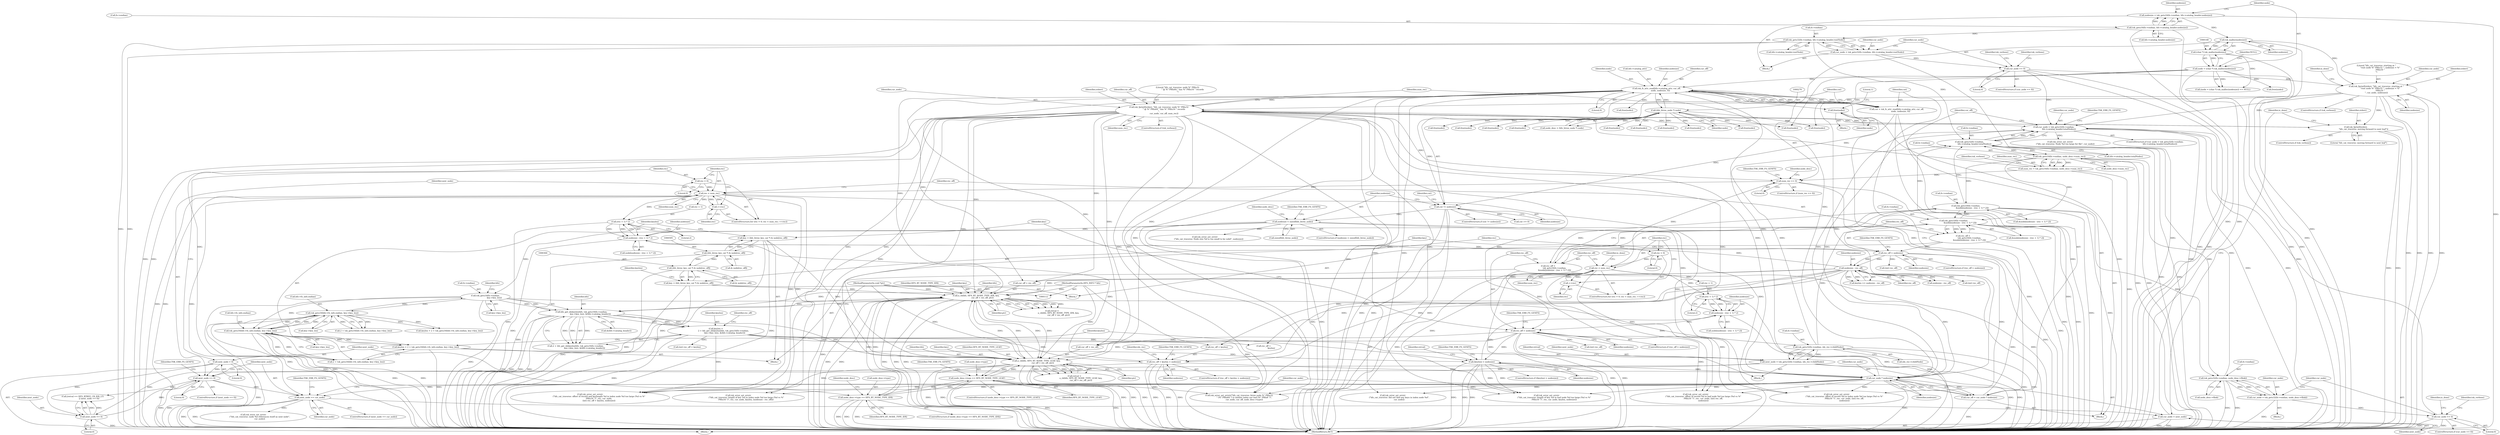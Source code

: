 digraph "0_sleuthkit_bc04aa017c0bd297de8a3b7fc40ffc6ddddbb95d@API" {
"1000248" [label="(Call,free(node))"];
"1000227" [label="(Call,tsk_fs_attr_read(hfs->catalog_attr, cur_off,\n            node, nodesize, 0))"];
"1000220" [label="(Call,cur_off = cur_node * nodesize)"];
"1000222" [label="(Call,cur_node * nodesize)"];
"1000199" [label="(Call,cur_node > tsk_getu32(fs->endian,\n                hfs->catalog_header.totalNodes))"];
"1000283" [label="(Call,tsk_fprintf(stderr, \"hfs_cat_traverse: node %\" PRIu32\n                \" @ %\" PRIu64 \" has %\" PRIu16 \" records\n\",\n                cur_node, cur_off, num_rec))"];
"1000181" [label="(Call,tsk_fprintf(stderr, \"hfs_cat_traverse: starting at \"\n            \"root node %\" PRIu32 \"; nodesize = %\"\n            PRIu16 \"\n\", cur_node, nodesize))"];
"1000166" [label="(Call,cur_node == 0)"];
"1000154" [label="(Call,cur_node = tsk_getu32(fs->endian, hfs->catalog_header.rootNode))"];
"1000156" [label="(Call,tsk_getu32(fs->endian, hfs->catalog_header.rootNode))"];
"1000134" [label="(Call,tsk_getu16(fs->endian, hfs->catalog_header.nodesize))"];
"1000149" [label="(Call,tsk_malloc(nodesize))"];
"1000132" [label="(Call,nodesize = tsk_getu16(fs->endian, hfs->catalog_header.nodesize))"];
"1000687" [label="(Call,tsk_fprintf(stderr,\n                        \"hfs_cat_traverse: moving forward to next leaf\"))"];
"1000272" [label="(Call,num_rec = tsk_getu16(fs->endian, node_desc->num_rec))"];
"1000274" [label="(Call,tsk_getu16(fs->endian, node_desc->num_rec))"];
"1000201" [label="(Call,tsk_getu32(fs->endian,\n                hfs->catalog_header.totalNodes))"];
"1000559" [label="(Call,tsk_getu16(fs->endian,\n                    &node[nodesize - (rec + 1) * 2]))"];
"1000328" [label="(Call,tsk_getu16(fs->endian,\n                    &node[nodesize - (rec + 1) * 2]))"];
"1000490" [label="(Call,tsk_getu32(fs->endian, idx_rec->childNode))"];
"1000444" [label="(Call,tsk_getu16(fs->endian,\n                            key->key_len))"];
"1000373" [label="(Call,tsk_getu16(hfs->fs_info.endian, key->key_len))"];
"1000604" [label="(Call,tsk_getu16(hfs->fs_info.endian, key->key_len))"];
"1000670" [label="(Call,tsk_getu32(fs->endian, node_desc->flink))"];
"1000678" [label="(Call,cur_node == 0)"];
"1000668" [label="(Call,cur_node = tsk_getu32(fs->endian, node_desc->flink))"];
"1000531" [label="(Call,cur_node = next_node)"];
"1000518" [label="(Call,next_node == cur_node)"];
"1000504" [label="(Call,next_node == 0)"];
"1000308" [label="(Call,next_node = 0)"];
"1000488" [label="(Call,next_node = tsk_getu32(fs->endian, idx_rec->childNode))"];
"1000432" [label="(Call,next_node == 0)"];
"1000456" [label="(Call,rec_off + keylen > nodesize)"];
"1000385" [label="(Call,nodesize - rec_off)"];
"1000343" [label="(Call,rec_off > nodesize)"];
"1000326" [label="(Call,rec_off =\n                    tsk_getu16(fs->endian,\n                    &node[nodesize - (rec + 1) * 2]))"];
"1000335" [label="(Call,nodesize - (rec + 1) * 2)"];
"1000253" [label="(Call,nodesize < sizeof(hfs_btree_node))"];
"1000236" [label="(Call,cnt != nodesize)"];
"1000225" [label="(Call,cnt = tsk_fs_attr_read(hfs->catalog_attr, cur_off,\n            node, nodesize, 0))"];
"1000337" [label="(Call,(rec + 1) * 2)"];
"1000316" [label="(Call,rec < num_rec)"];
"1000319" [label="(Call,++rec)"];
"1000313" [label="(Call,rec = 0)"];
"1000290" [label="(Call,num_rec == 0)"];
"1000438" [label="(Call,keylen =\n                        2 + hfs_get_idxkeylen(hfs, tsk_getu16(fs->endian,\n                            key->key_len), &(hfs->catalog_header)))"];
"1000442" [label="(Call,hfs_get_idxkeylen(hfs, tsk_getu16(fs->endian,\n                            key->key_len), &(hfs->catalog_header)))"];
"1000405" [label="(Call,a_cb(hfs, HFS_BT_NODE_TYPE_IDX, key,\n                    cur_off + rec_off, ptr))"];
"1000632" [label="(Call,a_cb(hfs, HFS_BT_NODE_TYPE_LEAF, key,\n                    cur_off + rec_off, ptr))"];
"1000113" [label="(MethodParameterIn,HFS_INFO * hfs)"];
"1000536" [label="(Call,node_desc->type == HFS_BT_NODE_TYPE_LEAF)"];
"1000301" [label="(Call,node_desc->type == HFS_BT_NODE_TYPE_IDX)"];
"1000592" [label="(Call,key = (hfs_btree_key_cat *) & node[rec_off])"];
"1000594" [label="(Call,(hfs_btree_key_cat *) & node[rec_off])"];
"1000363" [label="(Call,(hfs_btree_key_cat *) & node[rec_off])"];
"1000574" [label="(Call,rec_off > nodesize)"];
"1000557" [label="(Call,rec_off =\n                    tsk_getu16(fs->endian,\n                    &node[nodesize - (rec + 1) * 2]))"];
"1000566" [label="(Call,nodesize - (rec + 1) * 2)"];
"1000614" [label="(Call,(keylen) > nodesize)"];
"1000600" [label="(Call,keylen = 2 + tsk_getu16(hfs->fs_info.endian, key->key_len))"];
"1000568" [label="(Call,(rec + 1) * 2)"];
"1000547" [label="(Call,rec < num_rec)"];
"1000550" [label="(Call,++rec)"];
"1000544" [label="(Call,rec = 0)"];
"1000115" [label="(MethodParameterIn,void *ptr)"];
"1000361" [label="(Call,key = (hfs_btree_key_cat *) & node[rec_off])"];
"1000145" [label="(Call,node = (char *) tsk_malloc(nodesize))"];
"1000147" [label="(Call,(char *) tsk_malloc(nodesize))"];
"1000269" [label="(Call,(hfs_btree_node *) node)"];
"1000678" [label="(Call,cur_node == 0)"];
"1000135" [label="(Call,fs->endian)"];
"1000263" [label="(Call,free(node))"];
"1000274" [label="(Call,tsk_getu16(fs->endian, node_desc->num_rec))"];
"1000150" [label="(Identifier,nodesize)"];
"1000249" [label="(Identifier,node)"];
"1000272" [label="(Call,num_rec = tsk_getu16(fs->endian, node_desc->num_rec))"];
"1000116" [label="(Block,)"];
"1000156" [label="(Call,tsk_getu32(fs->endian, hfs->catalog_header.rootNode))"];
"1000191" [label="(Identifier,is_done)"];
"1000371" [label="(Call,2 + tsk_getu16(hfs->fs_info.endian, key->key_len))"];
"1000546" [label="(Literal,0)"];
"1000357" [label="(Call,free(node))"];
"1000604" [label="(Call,tsk_getu16(hfs->fs_info.endian, key->key_len))"];
"1000538" [label="(Identifier,node_desc)"];
"1000422" [label="(Call,free(node))"];
"1000320" [label="(Identifier,rec)"];
"1000448" [label="(Call,key->key_len)"];
"1000213" [label="(Call,tsk_error_set_errstr\n                (\"hfs_cat_traverse: Node %d too large for file\", cur_node))"];
"1000686" [label="(Identifier,tsk_verbose)"];
"1000303" [label="(Identifier,node_desc)"];
"1000199" [label="(Call,cur_node > tsk_getu32(fs->endian,\n                hfs->catalog_header.totalNodes))"];
"1000232" [label="(Identifier,node)"];
"1000406" [label="(Identifier,hfs)"];
"1000490" [label="(Call,tsk_getu32(fs->endian, idx_rec->childNode))"];
"1000179" [label="(ControlStructure,if (tsk_verbose))"];
"1000639" [label="(Identifier,ptr)"];
"1000435" [label="(Block,)"];
"1000584" [label="(Call,(int) rec_off)"];
"1000291" [label="(Identifier,num_rec)"];
"1000165" [label="(ControlStructure,if (cur_node == 0))"];
"1000292" [label="(Literal,0)"];
"1000275" [label="(Call,fs->endian)"];
"1000281" [label="(ControlStructure,if (tsk_verbose))"];
"1000605" [label="(Call,hfs->fs_info.endian)"];
"1000154" [label="(Call,cur_node = tsk_getu32(fs->endian, hfs->catalog_header.rootNode))"];
"1000254" [label="(Identifier,nodesize)"];
"1000407" [label="(Identifier,HFS_BT_NODE_TYPE_IDX)"];
"1000550" [label="(Call,++rec)"];
"1000345" [label="(Identifier,nodesize)"];
"1000134" [label="(Call,tsk_getu16(fs->endian, hfs->catalog_header.nodesize))"];
"1000391" [label="(Call,tsk_error_set_errstr\n                         (\"hfs_cat_traverse: length of key %d in index node %d too large (%d vs %\"\n                        PRIu16 \")\", rec, cur_node, keylen, (nodesize - rec_off)))"];
"1000439" [label="(Identifier,keylen)"];
"1000689" [label="(Literal,\"hfs_cat_traverse: moving forward to next leaf\")"];
"1000504" [label="(Call,next_node == 0)"];
"1000239" [label="(Block,)"];
"1000282" [label="(Identifier,tsk_verbose)"];
"1000396" [label="(Call,nodesize - rec_off)"];
"1000312" [label="(ControlStructure,for (rec = 0; rec < num_rec; ++rec))"];
"1000440" [label="(Call,2 + hfs_get_idxkeylen(hfs, tsk_getu16(fs->endian,\n                            key->key_len), &(hfs->catalog_header)))"];
"1000576" [label="(Identifier,nodesize)"];
"1000474" [label="(Call,free(node))"];
"1000614" [label="(Call,(keylen) > nodesize)"];
"1000278" [label="(Call,node_desc->num_rec)"];
"1000677" [label="(ControlStructure,if (cur_node == 0))"];
"1000222" [label="(Call,cur_node * nodesize)"];
"1000349" [label="(Call,tsk_error_set_errstr\n                        (\"hfs_cat_traverse: offset of record %d in index node %d too large (%d vs %\"\n                        PRIu16 \")\", rec, cur_node, (int) rec_off,\n                        nodesize))"];
"1000469" [label="(Call,(int) rec_off)"];
"1000369" [label="(Call,keylen = 2 + tsk_getu16(hfs->fs_info.endian, key->key_len))"];
"1000344" [label="(Identifier,rec_off)"];
"1000537" [label="(Call,node_desc->type)"];
"1000485" [label="(Call,rec_off +\n                        keylen)"];
"1000327" [label="(Identifier,rec_off)"];
"1000463" [label="(Identifier,TSK_ERR_FS_GENFS)"];
"1000147" [label="(Call,(char *) tsk_malloc(nodesize))"];
"1000183" [label="(Literal,\"hfs_cat_traverse: starting at \"\n            \"root node %\" PRIu32 \"; nodesize = %\"\n            PRIu16 \"\n\")"];
"1000438" [label="(Call,keylen =\n                        2 + hfs_get_idxkeylen(hfs, tsk_getu16(fs->endian,\n                            key->key_len), &(hfs->catalog_header)))"];
"1000212" [label="(Identifier,TSK_ERR_FS_GENFS)"];
"1000479" [label="(Identifier,idx_rec)"];
"1000540" [label="(Identifier,HFS_BT_NODE_TYPE_LEAF)"];
"1000228" [label="(Call,hfs->catalog_attr)"];
"1000434" [label="(Literal,0)"];
"1000306" [label="(Block,)"];
"1000594" [label="(Call,(hfs_btree_key_cat *) & node[rec_off])"];
"1000580" [label="(Call,tsk_error_set_errstr\n                        (\"hfs_cat_traverse: offset of record %d in leaf node %d too large (%d vs %\"\n                        PRIu16 \")\", rec, cur_node, (int) rec_off,\n                        nodesize))"];
"1000361" [label="(Call,key = (hfs_btree_key_cat *) & node[rec_off])"];
"1000549" [label="(Identifier,num_rec)"];
"1000531" [label="(Call,cur_node = next_node)"];
"1000185" [label="(Identifier,nodesize)"];
"1000166" [label="(Call,cur_node == 0)"];
"1000674" [label="(Call,node_desc->flink)"];
"1000300" [label="(ControlStructure,if (node_desc->type == HFS_BT_NODE_TYPE_IDX))"];
"1000518" [label="(Call,next_node == cur_node)"];
"1000374" [label="(Call,hfs->fs_info.endian)"];
"1000573" [label="(ControlStructure,if (rec_off > nodesize))"];
"1000613" [label="(ControlStructure,if ((keylen) > nodesize))"];
"1000559" [label="(Call,tsk_getu16(fs->endian,\n                    &node[nodesize - (rec + 1) * 2]))"];
"1000288" [label="(Identifier,num_rec)"];
"1000373" [label="(Call,tsk_getu16(hfs->fs_info.endian, key->key_len))"];
"1000693" [label="(Identifier,TSK_ERR_FS_GENFS)"];
"1000532" [label="(Identifier,cur_node)"];
"1000132" [label="(Call,nodesize = tsk_getu16(fs->endian, hfs->catalog_header.nodesize))"];
"1000679" [label="(Identifier,cur_node)"];
"1000636" [label="(Call,cur_off + rec_off)"];
"1000687" [label="(Call,tsk_fprintf(stderr,\n                        \"hfs_cat_traverse: moving forward to next leaf\"))"];
"1000328" [label="(Call,tsk_getu16(fs->endian,\n                    &node[nodesize - (rec + 1) * 2]))"];
"1000620" [label="(Call,tsk_error_set_errstr\n                        (\"hfs_cat_traverse: length of key %d in leaf node %d too large (%d vs %\"\n                        PRIu16 \")\", rec, cur_node, keylen, nodesize))"];
"1000499" [label="(Identifier,retval)"];
"1000286" [label="(Identifier,cur_node)"];
"1000635" [label="(Identifier,key)"];
"1000236" [label="(Call,cnt != nodesize)"];
"1000536" [label="(Call,node_desc->type == HFS_BT_NODE_TYPE_LEAF)"];
"1000309" [label="(Identifier,next_node)"];
"1000574" [label="(Call,rec_off > nodesize)"];
"1000283" [label="(Call,tsk_fprintf(stderr, \"hfs_cat_traverse: node %\" PRIu32\n                \" @ %\" PRIu64 \" has %\" PRIu16 \" records\n\",\n                cur_node, cur_off, num_rec))"];
"1000456" [label="(Call,rec_off + keylen > nodesize)"];
"1000535" [label="(ControlStructure,if (node_desc->type == HFS_BT_NODE_TYPE_LEAF))"];
"1000671" [label="(Call,fs->endian)"];
"1000464" [label="(Call,tsk_error_set_errstr\n                            (\"hfs_cat_traverse: offset of record and keylength %d in index node %d too large (%d vs %\"\n                            PRIu16 \")\", rec, cur_node,\n                            (int) rec_off + keylen, nodesize))"];
"1000290" [label="(Call,num_rec == 0)"];
"1000709" [label="(MethodReturn,RET)"];
"1000167" [label="(Identifier,cur_node)"];
"1000205" [label="(Call,hfs->catalog_header.totalNodes)"];
"1000329" [label="(Call,fs->endian)"];
"1000669" [label="(Identifier,cur_node)"];
"1000318" [label="(Identifier,num_rec)"];
"1000468" [label="(Call,(int) rec_off + keylen)"];
"1000149" [label="(Call,tsk_malloc(nodesize))"];
"1000412" [label="(Identifier,ptr)"];
"1000363" [label="(Call,(hfs_btree_key_cat *) & node[rec_off])"];
"1000510" [label="(Call,tsk_error_set_errstr\n                    (\"hfs_cat_traverse: did not find any keys in index node %d\",\n                    cur_node))"];
"1000523" [label="(Identifier,TSK_ERR_FS_GENFS)"];
"1000569" [label="(Call,rec + 1)"];
"1000572" [label="(Literal,2)"];
"1000503" [label="(ControlStructure,if (next_node == 0))"];
"1000432" [label="(Call,next_node == 0)"];
"1000184" [label="(Identifier,cur_node)"];
"1000385" [label="(Call,nodesize - rec_off)"];
"1000260" [label="(Call,tsk_error_set_errstr\n            (\"hfs_cat_traverse: Node size %d is too small to be valid\", nodesize))"];
"1000182" [label="(Identifier,stderr)"];
"1000588" [label="(Call,free(node))"];
"1000233" [label="(Identifier,nodesize)"];
"1000568" [label="(Call,(rec + 1) * 2)"];
"1000284" [label="(Identifier,stderr)"];
"1000399" [label="(Call,free(node))"];
"1000343" [label="(Call,rec_off > nodesize)"];
"1000575" [label="(Identifier,rec_off)"];
"1000313" [label="(Call,rec = 0)"];
"1000151" [label="(Identifier,NULL)"];
"1000287" [label="(Identifier,cur_off)"];
"1000259" [label="(Identifier,TSK_ERR_FS_GENFS)"];
"1000557" [label="(Call,rec_off =\n                    tsk_getu16(fs->endian,\n                    &node[nodesize - (rec + 1) * 2]))"];
"1000488" [label="(Call,next_node = tsk_getu32(fs->endian, idx_rec->childNode))"];
"1000551" [label="(Identifier,rec)"];
"1000566" [label="(Call,nodesize - (rec + 1) * 2)"];
"1000362" [label="(Identifier,key)"];
"1000221" [label="(Identifier,cur_off)"];
"1000596" [label="(Call,& node[rec_off])"];
"1000332" [label="(Call,&node[nodesize - (rec + 1) * 2])"];
"1000235" [label="(ControlStructure,if (cnt != nodesize))"];
"1000237" [label="(Identifier,cnt)"];
"1000267" [label="(Call,node_desc = (hfs_btree_node *) node)"];
"1000333" [label="(Call,node[nodesize - (rec + 1) * 2])"];
"1000231" [label="(Identifier,cur_off)"];
"1000342" [label="(ControlStructure,if (rec_off > nodesize))"];
"1000387" [label="(Identifier,rec_off)"];
"1000451" [label="(Call,&(hfs->catalog_header))"];
"1000634" [label="(Identifier,HFS_BT_NODE_TYPE_LEAF)"];
"1000251" [label="(Literal,1)"];
"1000160" [label="(Call,hfs->catalog_header.rootNode)"];
"1000268" [label="(Identifier,node_desc)"];
"1000630" [label="(Call,retval =\n                    a_cb(hfs, HFS_BT_NODE_TYPE_LEAF, key,\n                    cur_off + rec_off, ptr))"];
"1000579" [label="(Identifier,TSK_ERR_FS_GENFS)"];
"1000224" [label="(Identifier,nodesize)"];
"1000157" [label="(Call,fs->endian)"];
"1000563" [label="(Call,&node[nodesize - (rec + 1) * 2])"];
"1000403" [label="(Call,retval =\n                    a_cb(hfs, HFS_BT_NODE_TYPE_IDX, key,\n                    cur_off + rec_off, ptr))"];
"1000138" [label="(Call,hfs->catalog_header.nodesize)"];
"1000520" [label="(Identifier,cur_node)"];
"1000457" [label="(Call,rec_off + keylen)"];
"1000667" [label="(Block,)"];
"1000494" [label="(Call,idx_rec->childNode)"];
"1000295" [label="(Identifier,TSK_ERR_FS_GENFS)"];
"1000370" [label="(Identifier,keylen)"];
"1000302" [label="(Call,node_desc->type)"];
"1000615" [label="(Identifier,keylen)"];
"1000225" [label="(Call,cnt = tsk_fs_attr_read(hfs->catalog_attr, cur_off,\n            node, nodesize, 0))"];
"1000187" [label="(Identifier,is_done)"];
"1000255" [label="(Call,sizeof(hfs_btree_node))"];
"1000115" [label="(MethodParameterIn,void *ptr)"];
"1000201" [label="(Call,tsk_getu32(fs->endian,\n                hfs->catalog_header.totalNodes))"];
"1000688" [label="(Identifier,stderr)"];
"1000315" [label="(Literal,0)"];
"1000619" [label="(Identifier,TSK_ERR_FS_GENFS)"];
"1000317" [label="(Identifier,rec)"];
"1000558" [label="(Identifier,rec_off)"];
"1000668" [label="(Call,cur_node = tsk_getu32(fs->endian, node_desc->flink))"];
"1000296" [label="(Call,free(node))"];
"1000168" [label="(Literal,0)"];
"1000458" [label="(Identifier,rec_off)"];
"1000445" [label="(Call,fs->endian)"];
"1000181" [label="(Call,tsk_fprintf(stderr, \"hfs_cat_traverse: starting at \"\n            \"root node %\" PRIu32 \"; nodesize = %\"\n            PRIu16 \"\n\", cur_node, nodesize))"];
"1000200" [label="(Identifier,cur_node)"];
"1000314" [label="(Identifier,rec)"];
"1000545" [label="(Identifier,rec)"];
"1000338" [label="(Call,rec + 1)"];
"1000348" [label="(Identifier,TSK_ERR_FS_GENFS)"];
"1000564" [label="(Call,node[nodesize - (rec + 1) * 2])"];
"1000443" [label="(Identifier,hfs)"];
"1000547" [label="(Call,rec < num_rec)"];
"1000567" [label="(Identifier,nodesize)"];
"1000600" [label="(Call,keylen = 2 + tsk_getu16(hfs->fs_info.endian, key->key_len))"];
"1000310" [label="(Literal,0)"];
"1000519" [label="(Identifier,next_node)"];
"1000633" [label="(Identifier,hfs)"];
"1000560" [label="(Call,fs->endian)"];
"1000220" [label="(Call,cur_off = cur_node * nodesize)"];
"1000626" [label="(Call,free(node))"];
"1000180" [label="(Identifier,tsk_verbose)"];
"1000453" [label="(Identifier,hfs)"];
"1000223" [label="(Identifier,cur_node)"];
"1000409" [label="(Call,cur_off + rec_off)"];
"1000253" [label="(Call,nodesize < sizeof(hfs_btree_node))"];
"1000665" [label="(Identifier,is_done)"];
"1000509" [label="(Identifier,TSK_ERR_FS_GENFS)"];
"1000144" [label="(Call,(node = (char *) tsk_malloc(nodesize)) == NULL)"];
"1000460" [label="(Identifier,nodesize)"];
"1000234" [label="(Literal,0)"];
"1000524" [label="(Call,tsk_error_set_errstr\n                    (\"hfs_cat_traverse: node %d references itself as next node\",\n                    cur_node))"];
"1000202" [label="(Call,fs->endian)"];
"1000248" [label="(Call,free(node))"];
"1000680" [label="(Literal,0)"];
"1000592" [label="(Call,key = (hfs_btree_key_cat *) & node[rec_off])"];
"1000683" [label="(Identifier,is_done)"];
"1000543" [label="(ControlStructure,for (rec = 0; rec < num_rec; ++rec))"];
"1000198" [label="(ControlStructure,if (cur_node > tsk_getu32(fs->endian,\n                hfs->catalog_header.totalNodes)))"];
"1000705" [label="(Call,free(node))"];
"1000491" [label="(Call,fs->endian)"];
"1000601" [label="(Identifier,keylen)"];
"1000269" [label="(Call,(hfs_btree_node *) node)"];
"1000273" [label="(Identifier,num_rec)"];
"1000146" [label="(Identifier,node)"];
"1000326" [label="(Call,rec_off =\n                    tsk_getu16(fs->endian,\n                    &node[nodesize - (rec + 1) * 2]))"];
"1000386" [label="(Identifier,nodesize)"];
"1000433" [label="(Identifier,next_node)"];
"1000175" [label="(Call,free(node))"];
"1000365" [label="(Call,& node[rec_off])"];
"1000155" [label="(Identifier,cur_node)"];
"1000552" [label="(Block,)"];
"1000271" [label="(Identifier,node)"];
"1000517" [label="(ControlStructure,if (next_node == cur_node))"];
"1000506" [label="(Literal,0)"];
"1000616" [label="(Identifier,nodesize)"];
"1000216" [label="(Call,free(node))"];
"1000444" [label="(Call,tsk_getu16(fs->endian,\n                            key->key_len))"];
"1000701" [label="(Call,free(node))"];
"1000489" [label="(Identifier,next_node)"];
"1000383" [label="(Call,keylen >= nodesize - rec_off)"];
"1000242" [label="(Identifier,cnt)"];
"1000602" [label="(Call,2 + tsk_getu16(hfs->fs_info.endian, key->key_len))"];
"1000685" [label="(ControlStructure,if (tsk_verbose))"];
"1000670" [label="(Call,tsk_getu32(fs->endian, node_desc->flink))"];
"1000133" [label="(Identifier,nodesize)"];
"1000408" [label="(Identifier,key)"];
"1000593" [label="(Identifier,key)"];
"1000289" [label="(ControlStructure,if (num_rec == 0))"];
"1000305" [label="(Identifier,HFS_BT_NODE_TYPE_IDX)"];
"1000632" [label="(Call,a_cb(hfs, HFS_BT_NODE_TYPE_LEAF, key,\n                    cur_off + rec_off, ptr))"];
"1000694" [label="(Call,tsk_error_set_errstr(\"hfs_cat_traverse: btree node %\" PRIu32\n                \" (%\" PRIu64 \") is neither index nor leaf (%\" PRIu8 \")\",\n                cur_node, cur_off, node_desc->type))"];
"1000533" [label="(Identifier,next_node)"];
"1000341" [label="(Literal,2)"];
"1000113" [label="(MethodParameterIn,HFS_INFO * hfs)"];
"1000631" [label="(Identifier,retval)"];
"1000428" [label="(Call,(retval == HFS_BTREE_CB_IDX_LT)\n                    || (next_node == 0))"];
"1000241" [label="(Call,cnt >= 0)"];
"1000301" [label="(Call,node_desc->type == HFS_BT_NODE_TYPE_IDX)"];
"1000548" [label="(Identifier,rec)"];
"1000238" [label="(Identifier,nodesize)"];
"1000544" [label="(Call,rec = 0)"];
"1000227" [label="(Call,tsk_fs_attr_read(hfs->catalog_attr, cur_off,\n            node, nodesize, 0))"];
"1000308" [label="(Call,next_node = 0)"];
"1000442" [label="(Call,hfs_get_idxkeylen(hfs, tsk_getu16(fs->endian,\n                            key->key_len), &(hfs->catalog_header)))"];
"1000145" [label="(Call,node = (char *) tsk_malloc(nodesize))"];
"1000335" [label="(Call,nodesize - (rec + 1) * 2)"];
"1000379" [label="(Call,key->key_len)"];
"1000337" [label="(Call,(rec + 1) * 2)"];
"1000193" [label="(Block,)"];
"1000285" [label="(Literal,\"hfs_cat_traverse: node %\" PRIu32\n                \" @ %\" PRIu64 \" has %\" PRIu16 \" records\n\")"];
"1000321" [label="(Block,)"];
"1000316" [label="(Call,rec < num_rec)"];
"1000505" [label="(Identifier,next_node)"];
"1000252" [label="(ControlStructure,if (nodesize < sizeof(hfs_btree_node)))"];
"1000319" [label="(Call,++rec)"];
"1000353" [label="(Call,(int) rec_off)"];
"1000336" [label="(Identifier,nodesize)"];
"1000226" [label="(Identifier,cnt)"];
"1000171" [label="(Identifier,tsk_verbose)"];
"1000610" [label="(Call,key->key_len)"];
"1000659" [label="(Call,free(node))"];
"1000455" [label="(ControlStructure,if (rec_off + keylen > nodesize))"];
"1000405" [label="(Call,a_cb(hfs, HFS_BT_NODE_TYPE_IDX, key,\n                    cur_off + rec_off, ptr))"];
"1000248" -> "1000239"  [label="AST: "];
"1000248" -> "1000249"  [label="CFG: "];
"1000249" -> "1000248"  [label="AST: "];
"1000251" -> "1000248"  [label="CFG: "];
"1000248" -> "1000709"  [label="DDG: "];
"1000227" -> "1000248"  [label="DDG: "];
"1000227" -> "1000225"  [label="AST: "];
"1000227" -> "1000234"  [label="CFG: "];
"1000228" -> "1000227"  [label="AST: "];
"1000231" -> "1000227"  [label="AST: "];
"1000232" -> "1000227"  [label="AST: "];
"1000233" -> "1000227"  [label="AST: "];
"1000234" -> "1000227"  [label="AST: "];
"1000225" -> "1000227"  [label="CFG: "];
"1000227" -> "1000709"  [label="DDG: "];
"1000227" -> "1000709"  [label="DDG: "];
"1000227" -> "1000225"  [label="DDG: "];
"1000227" -> "1000225"  [label="DDG: "];
"1000227" -> "1000225"  [label="DDG: "];
"1000227" -> "1000225"  [label="DDG: "];
"1000227" -> "1000225"  [label="DDG: "];
"1000220" -> "1000227"  [label="DDG: "];
"1000145" -> "1000227"  [label="DDG: "];
"1000269" -> "1000227"  [label="DDG: "];
"1000222" -> "1000227"  [label="DDG: "];
"1000227" -> "1000236"  [label="DDG: "];
"1000227" -> "1000263"  [label="DDG: "];
"1000227" -> "1000269"  [label="DDG: "];
"1000227" -> "1000283"  [label="DDG: "];
"1000227" -> "1000405"  [label="DDG: "];
"1000227" -> "1000409"  [label="DDG: "];
"1000227" -> "1000632"  [label="DDG: "];
"1000227" -> "1000636"  [label="DDG: "];
"1000227" -> "1000694"  [label="DDG: "];
"1000220" -> "1000193"  [label="AST: "];
"1000220" -> "1000222"  [label="CFG: "];
"1000221" -> "1000220"  [label="AST: "];
"1000222" -> "1000220"  [label="AST: "];
"1000226" -> "1000220"  [label="CFG: "];
"1000220" -> "1000709"  [label="DDG: "];
"1000222" -> "1000220"  [label="DDG: "];
"1000222" -> "1000220"  [label="DDG: "];
"1000222" -> "1000224"  [label="CFG: "];
"1000223" -> "1000222"  [label="AST: "];
"1000224" -> "1000222"  [label="AST: "];
"1000222" -> "1000709"  [label="DDG: "];
"1000222" -> "1000199"  [label="DDG: "];
"1000199" -> "1000222"  [label="DDG: "];
"1000456" -> "1000222"  [label="DDG: "];
"1000181" -> "1000222"  [label="DDG: "];
"1000253" -> "1000222"  [label="DDG: "];
"1000614" -> "1000222"  [label="DDG: "];
"1000149" -> "1000222"  [label="DDG: "];
"1000385" -> "1000222"  [label="DDG: "];
"1000222" -> "1000283"  [label="DDG: "];
"1000222" -> "1000349"  [label="DDG: "];
"1000222" -> "1000391"  [label="DDG: "];
"1000222" -> "1000464"  [label="DDG: "];
"1000222" -> "1000510"  [label="DDG: "];
"1000222" -> "1000518"  [label="DDG: "];
"1000222" -> "1000580"  [label="DDG: "];
"1000222" -> "1000620"  [label="DDG: "];
"1000222" -> "1000694"  [label="DDG: "];
"1000199" -> "1000198"  [label="AST: "];
"1000199" -> "1000201"  [label="CFG: "];
"1000200" -> "1000199"  [label="AST: "];
"1000201" -> "1000199"  [label="AST: "];
"1000212" -> "1000199"  [label="CFG: "];
"1000221" -> "1000199"  [label="CFG: "];
"1000199" -> "1000709"  [label="DDG: "];
"1000199" -> "1000709"  [label="DDG: "];
"1000283" -> "1000199"  [label="DDG: "];
"1000678" -> "1000199"  [label="DDG: "];
"1000181" -> "1000199"  [label="DDG: "];
"1000166" -> "1000199"  [label="DDG: "];
"1000531" -> "1000199"  [label="DDG: "];
"1000201" -> "1000199"  [label="DDG: "];
"1000201" -> "1000199"  [label="DDG: "];
"1000199" -> "1000213"  [label="DDG: "];
"1000283" -> "1000281"  [label="AST: "];
"1000283" -> "1000288"  [label="CFG: "];
"1000284" -> "1000283"  [label="AST: "];
"1000285" -> "1000283"  [label="AST: "];
"1000286" -> "1000283"  [label="AST: "];
"1000287" -> "1000283"  [label="AST: "];
"1000288" -> "1000283"  [label="AST: "];
"1000291" -> "1000283"  [label="CFG: "];
"1000283" -> "1000709"  [label="DDG: "];
"1000283" -> "1000709"  [label="DDG: "];
"1000283" -> "1000709"  [label="DDG: "];
"1000283" -> "1000709"  [label="DDG: "];
"1000181" -> "1000283"  [label="DDG: "];
"1000687" -> "1000283"  [label="DDG: "];
"1000272" -> "1000283"  [label="DDG: "];
"1000283" -> "1000290"  [label="DDG: "];
"1000283" -> "1000349"  [label="DDG: "];
"1000283" -> "1000391"  [label="DDG: "];
"1000283" -> "1000405"  [label="DDG: "];
"1000283" -> "1000409"  [label="DDG: "];
"1000283" -> "1000464"  [label="DDG: "];
"1000283" -> "1000510"  [label="DDG: "];
"1000283" -> "1000518"  [label="DDG: "];
"1000283" -> "1000580"  [label="DDG: "];
"1000283" -> "1000620"  [label="DDG: "];
"1000283" -> "1000632"  [label="DDG: "];
"1000283" -> "1000636"  [label="DDG: "];
"1000283" -> "1000687"  [label="DDG: "];
"1000283" -> "1000694"  [label="DDG: "];
"1000283" -> "1000694"  [label="DDG: "];
"1000181" -> "1000179"  [label="AST: "];
"1000181" -> "1000185"  [label="CFG: "];
"1000182" -> "1000181"  [label="AST: "];
"1000183" -> "1000181"  [label="AST: "];
"1000184" -> "1000181"  [label="AST: "];
"1000185" -> "1000181"  [label="AST: "];
"1000187" -> "1000181"  [label="CFG: "];
"1000181" -> "1000709"  [label="DDG: "];
"1000181" -> "1000709"  [label="DDG: "];
"1000181" -> "1000709"  [label="DDG: "];
"1000181" -> "1000709"  [label="DDG: "];
"1000166" -> "1000181"  [label="DDG: "];
"1000149" -> "1000181"  [label="DDG: "];
"1000181" -> "1000687"  [label="DDG: "];
"1000166" -> "1000165"  [label="AST: "];
"1000166" -> "1000168"  [label="CFG: "];
"1000167" -> "1000166"  [label="AST: "];
"1000168" -> "1000166"  [label="AST: "];
"1000171" -> "1000166"  [label="CFG: "];
"1000180" -> "1000166"  [label="CFG: "];
"1000166" -> "1000709"  [label="DDG: "];
"1000166" -> "1000709"  [label="DDG: "];
"1000154" -> "1000166"  [label="DDG: "];
"1000154" -> "1000116"  [label="AST: "];
"1000154" -> "1000156"  [label="CFG: "];
"1000155" -> "1000154"  [label="AST: "];
"1000156" -> "1000154"  [label="AST: "];
"1000167" -> "1000154"  [label="CFG: "];
"1000154" -> "1000709"  [label="DDG: "];
"1000156" -> "1000154"  [label="DDG: "];
"1000156" -> "1000154"  [label="DDG: "];
"1000156" -> "1000160"  [label="CFG: "];
"1000157" -> "1000156"  [label="AST: "];
"1000160" -> "1000156"  [label="AST: "];
"1000156" -> "1000709"  [label="DDG: "];
"1000156" -> "1000709"  [label="DDG: "];
"1000134" -> "1000156"  [label="DDG: "];
"1000156" -> "1000201"  [label="DDG: "];
"1000134" -> "1000132"  [label="AST: "];
"1000134" -> "1000138"  [label="CFG: "];
"1000135" -> "1000134"  [label="AST: "];
"1000138" -> "1000134"  [label="AST: "];
"1000132" -> "1000134"  [label="CFG: "];
"1000134" -> "1000709"  [label="DDG: "];
"1000134" -> "1000709"  [label="DDG: "];
"1000134" -> "1000132"  [label="DDG: "];
"1000134" -> "1000132"  [label="DDG: "];
"1000149" -> "1000147"  [label="AST: "];
"1000149" -> "1000150"  [label="CFG: "];
"1000150" -> "1000149"  [label="AST: "];
"1000147" -> "1000149"  [label="CFG: "];
"1000149" -> "1000709"  [label="DDG: "];
"1000149" -> "1000147"  [label="DDG: "];
"1000132" -> "1000149"  [label="DDG: "];
"1000132" -> "1000116"  [label="AST: "];
"1000133" -> "1000132"  [label="AST: "];
"1000146" -> "1000132"  [label="CFG: "];
"1000132" -> "1000709"  [label="DDG: "];
"1000687" -> "1000685"  [label="AST: "];
"1000687" -> "1000689"  [label="CFG: "];
"1000688" -> "1000687"  [label="AST: "];
"1000689" -> "1000687"  [label="AST: "];
"1000191" -> "1000687"  [label="CFG: "];
"1000687" -> "1000709"  [label="DDG: "];
"1000687" -> "1000709"  [label="DDG: "];
"1000272" -> "1000193"  [label="AST: "];
"1000272" -> "1000274"  [label="CFG: "];
"1000273" -> "1000272"  [label="AST: "];
"1000274" -> "1000272"  [label="AST: "];
"1000282" -> "1000272"  [label="CFG: "];
"1000272" -> "1000709"  [label="DDG: "];
"1000274" -> "1000272"  [label="DDG: "];
"1000274" -> "1000272"  [label="DDG: "];
"1000272" -> "1000290"  [label="DDG: "];
"1000274" -> "1000278"  [label="CFG: "];
"1000275" -> "1000274"  [label="AST: "];
"1000278" -> "1000274"  [label="AST: "];
"1000274" -> "1000709"  [label="DDG: "];
"1000274" -> "1000709"  [label="DDG: "];
"1000274" -> "1000201"  [label="DDG: "];
"1000201" -> "1000274"  [label="DDG: "];
"1000274" -> "1000328"  [label="DDG: "];
"1000274" -> "1000559"  [label="DDG: "];
"1000274" -> "1000670"  [label="DDG: "];
"1000201" -> "1000205"  [label="CFG: "];
"1000202" -> "1000201"  [label="AST: "];
"1000205" -> "1000201"  [label="AST: "];
"1000201" -> "1000709"  [label="DDG: "];
"1000201" -> "1000709"  [label="DDG: "];
"1000559" -> "1000201"  [label="DDG: "];
"1000490" -> "1000201"  [label="DDG: "];
"1000670" -> "1000201"  [label="DDG: "];
"1000328" -> "1000201"  [label="DDG: "];
"1000559" -> "1000557"  [label="AST: "];
"1000559" -> "1000563"  [label="CFG: "];
"1000560" -> "1000559"  [label="AST: "];
"1000563" -> "1000559"  [label="AST: "];
"1000557" -> "1000559"  [label="CFG: "];
"1000559" -> "1000709"  [label="DDG: "];
"1000559" -> "1000709"  [label="DDG: "];
"1000559" -> "1000328"  [label="DDG: "];
"1000559" -> "1000557"  [label="DDG: "];
"1000559" -> "1000557"  [label="DDG: "];
"1000328" -> "1000559"  [label="DDG: "];
"1000559" -> "1000670"  [label="DDG: "];
"1000328" -> "1000326"  [label="AST: "];
"1000328" -> "1000332"  [label="CFG: "];
"1000329" -> "1000328"  [label="AST: "];
"1000332" -> "1000328"  [label="AST: "];
"1000326" -> "1000328"  [label="CFG: "];
"1000328" -> "1000709"  [label="DDG: "];
"1000328" -> "1000709"  [label="DDG: "];
"1000328" -> "1000326"  [label="DDG: "];
"1000328" -> "1000326"  [label="DDG: "];
"1000490" -> "1000328"  [label="DDG: "];
"1000328" -> "1000444"  [label="DDG: "];
"1000490" -> "1000488"  [label="AST: "];
"1000490" -> "1000494"  [label="CFG: "];
"1000491" -> "1000490"  [label="AST: "];
"1000494" -> "1000490"  [label="AST: "];
"1000488" -> "1000490"  [label="CFG: "];
"1000490" -> "1000709"  [label="DDG: "];
"1000490" -> "1000709"  [label="DDG: "];
"1000490" -> "1000488"  [label="DDG: "];
"1000490" -> "1000488"  [label="DDG: "];
"1000444" -> "1000490"  [label="DDG: "];
"1000444" -> "1000442"  [label="AST: "];
"1000444" -> "1000448"  [label="CFG: "];
"1000445" -> "1000444"  [label="AST: "];
"1000448" -> "1000444"  [label="AST: "];
"1000453" -> "1000444"  [label="CFG: "];
"1000444" -> "1000709"  [label="DDG: "];
"1000444" -> "1000709"  [label="DDG: "];
"1000444" -> "1000373"  [label="DDG: "];
"1000444" -> "1000442"  [label="DDG: "];
"1000444" -> "1000442"  [label="DDG: "];
"1000373" -> "1000444"  [label="DDG: "];
"1000444" -> "1000604"  [label="DDG: "];
"1000373" -> "1000371"  [label="AST: "];
"1000373" -> "1000379"  [label="CFG: "];
"1000374" -> "1000373"  [label="AST: "];
"1000379" -> "1000373"  [label="AST: "];
"1000371" -> "1000373"  [label="CFG: "];
"1000373" -> "1000709"  [label="DDG: "];
"1000373" -> "1000709"  [label="DDG: "];
"1000373" -> "1000369"  [label="DDG: "];
"1000373" -> "1000369"  [label="DDG: "];
"1000373" -> "1000371"  [label="DDG: "];
"1000373" -> "1000371"  [label="DDG: "];
"1000604" -> "1000373"  [label="DDG: "];
"1000604" -> "1000373"  [label="DDG: "];
"1000373" -> "1000604"  [label="DDG: "];
"1000373" -> "1000604"  [label="DDG: "];
"1000604" -> "1000602"  [label="AST: "];
"1000604" -> "1000610"  [label="CFG: "];
"1000605" -> "1000604"  [label="AST: "];
"1000610" -> "1000604"  [label="AST: "];
"1000602" -> "1000604"  [label="CFG: "];
"1000604" -> "1000709"  [label="DDG: "];
"1000604" -> "1000709"  [label="DDG: "];
"1000604" -> "1000600"  [label="DDG: "];
"1000604" -> "1000600"  [label="DDG: "];
"1000604" -> "1000602"  [label="DDG: "];
"1000604" -> "1000602"  [label="DDG: "];
"1000670" -> "1000668"  [label="AST: "];
"1000670" -> "1000674"  [label="CFG: "];
"1000671" -> "1000670"  [label="AST: "];
"1000674" -> "1000670"  [label="AST: "];
"1000668" -> "1000670"  [label="CFG: "];
"1000670" -> "1000709"  [label="DDG: "];
"1000670" -> "1000709"  [label="DDG: "];
"1000670" -> "1000668"  [label="DDG: "];
"1000670" -> "1000668"  [label="DDG: "];
"1000678" -> "1000677"  [label="AST: "];
"1000678" -> "1000680"  [label="CFG: "];
"1000679" -> "1000678"  [label="AST: "];
"1000680" -> "1000678"  [label="AST: "];
"1000683" -> "1000678"  [label="CFG: "];
"1000686" -> "1000678"  [label="CFG: "];
"1000678" -> "1000709"  [label="DDG: "];
"1000678" -> "1000709"  [label="DDG: "];
"1000668" -> "1000678"  [label="DDG: "];
"1000668" -> "1000667"  [label="AST: "];
"1000669" -> "1000668"  [label="AST: "];
"1000679" -> "1000668"  [label="CFG: "];
"1000668" -> "1000709"  [label="DDG: "];
"1000531" -> "1000306"  [label="AST: "];
"1000531" -> "1000533"  [label="CFG: "];
"1000532" -> "1000531"  [label="AST: "];
"1000533" -> "1000531"  [label="AST: "];
"1000191" -> "1000531"  [label="CFG: "];
"1000531" -> "1000709"  [label="DDG: "];
"1000531" -> "1000709"  [label="DDG: "];
"1000518" -> "1000531"  [label="DDG: "];
"1000518" -> "1000517"  [label="AST: "];
"1000518" -> "1000520"  [label="CFG: "];
"1000519" -> "1000518"  [label="AST: "];
"1000520" -> "1000518"  [label="AST: "];
"1000523" -> "1000518"  [label="CFG: "];
"1000532" -> "1000518"  [label="CFG: "];
"1000518" -> "1000709"  [label="DDG: "];
"1000518" -> "1000709"  [label="DDG: "];
"1000504" -> "1000518"  [label="DDG: "];
"1000518" -> "1000524"  [label="DDG: "];
"1000504" -> "1000503"  [label="AST: "];
"1000504" -> "1000506"  [label="CFG: "];
"1000505" -> "1000504"  [label="AST: "];
"1000506" -> "1000504"  [label="AST: "];
"1000509" -> "1000504"  [label="CFG: "];
"1000519" -> "1000504"  [label="CFG: "];
"1000504" -> "1000709"  [label="DDG: "];
"1000504" -> "1000709"  [label="DDG: "];
"1000504" -> "1000428"  [label="DDG: "];
"1000308" -> "1000504"  [label="DDG: "];
"1000488" -> "1000504"  [label="DDG: "];
"1000432" -> "1000504"  [label="DDG: "];
"1000308" -> "1000306"  [label="AST: "];
"1000308" -> "1000310"  [label="CFG: "];
"1000309" -> "1000308"  [label="AST: "];
"1000310" -> "1000308"  [label="AST: "];
"1000314" -> "1000308"  [label="CFG: "];
"1000308" -> "1000709"  [label="DDG: "];
"1000308" -> "1000432"  [label="DDG: "];
"1000488" -> "1000435"  [label="AST: "];
"1000489" -> "1000488"  [label="AST: "];
"1000499" -> "1000488"  [label="CFG: "];
"1000488" -> "1000709"  [label="DDG: "];
"1000488" -> "1000709"  [label="DDG: "];
"1000488" -> "1000432"  [label="DDG: "];
"1000432" -> "1000428"  [label="AST: "];
"1000432" -> "1000434"  [label="CFG: "];
"1000433" -> "1000432"  [label="AST: "];
"1000434" -> "1000432"  [label="AST: "];
"1000428" -> "1000432"  [label="CFG: "];
"1000432" -> "1000709"  [label="DDG: "];
"1000432" -> "1000428"  [label="DDG: "];
"1000432" -> "1000428"  [label="DDG: "];
"1000456" -> "1000455"  [label="AST: "];
"1000456" -> "1000460"  [label="CFG: "];
"1000457" -> "1000456"  [label="AST: "];
"1000460" -> "1000456"  [label="AST: "];
"1000463" -> "1000456"  [label="CFG: "];
"1000479" -> "1000456"  [label="CFG: "];
"1000456" -> "1000709"  [label="DDG: "];
"1000456" -> "1000709"  [label="DDG: "];
"1000456" -> "1000709"  [label="DDG: "];
"1000456" -> "1000335"  [label="DDG: "];
"1000385" -> "1000456"  [label="DDG: "];
"1000385" -> "1000456"  [label="DDG: "];
"1000438" -> "1000456"  [label="DDG: "];
"1000456" -> "1000464"  [label="DDG: "];
"1000385" -> "1000383"  [label="AST: "];
"1000385" -> "1000387"  [label="CFG: "];
"1000386" -> "1000385"  [label="AST: "];
"1000387" -> "1000385"  [label="AST: "];
"1000383" -> "1000385"  [label="CFG: "];
"1000385" -> "1000709"  [label="DDG: "];
"1000385" -> "1000335"  [label="DDG: "];
"1000385" -> "1000383"  [label="DDG: "];
"1000385" -> "1000383"  [label="DDG: "];
"1000343" -> "1000385"  [label="DDG: "];
"1000343" -> "1000385"  [label="DDG: "];
"1000385" -> "1000396"  [label="DDG: "];
"1000385" -> "1000396"  [label="DDG: "];
"1000385" -> "1000405"  [label="DDG: "];
"1000385" -> "1000409"  [label="DDG: "];
"1000385" -> "1000457"  [label="DDG: "];
"1000385" -> "1000469"  [label="DDG: "];
"1000385" -> "1000485"  [label="DDG: "];
"1000343" -> "1000342"  [label="AST: "];
"1000343" -> "1000345"  [label="CFG: "];
"1000344" -> "1000343"  [label="AST: "];
"1000345" -> "1000343"  [label="AST: "];
"1000348" -> "1000343"  [label="CFG: "];
"1000362" -> "1000343"  [label="CFG: "];
"1000343" -> "1000709"  [label="DDG: "];
"1000326" -> "1000343"  [label="DDG: "];
"1000335" -> "1000343"  [label="DDG: "];
"1000343" -> "1000353"  [label="DDG: "];
"1000343" -> "1000349"  [label="DDG: "];
"1000326" -> "1000321"  [label="AST: "];
"1000327" -> "1000326"  [label="AST: "];
"1000344" -> "1000326"  [label="CFG: "];
"1000326" -> "1000709"  [label="DDG: "];
"1000335" -> "1000333"  [label="AST: "];
"1000335" -> "1000337"  [label="CFG: "];
"1000336" -> "1000335"  [label="AST: "];
"1000337" -> "1000335"  [label="AST: "];
"1000333" -> "1000335"  [label="CFG: "];
"1000335" -> "1000709"  [label="DDG: "];
"1000253" -> "1000335"  [label="DDG: "];
"1000337" -> "1000335"  [label="DDG: "];
"1000337" -> "1000335"  [label="DDG: "];
"1000253" -> "1000252"  [label="AST: "];
"1000253" -> "1000255"  [label="CFG: "];
"1000254" -> "1000253"  [label="AST: "];
"1000255" -> "1000253"  [label="AST: "];
"1000259" -> "1000253"  [label="CFG: "];
"1000268" -> "1000253"  [label="CFG: "];
"1000253" -> "1000709"  [label="DDG: "];
"1000253" -> "1000709"  [label="DDG: "];
"1000236" -> "1000253"  [label="DDG: "];
"1000253" -> "1000260"  [label="DDG: "];
"1000253" -> "1000566"  [label="DDG: "];
"1000236" -> "1000235"  [label="AST: "];
"1000236" -> "1000238"  [label="CFG: "];
"1000237" -> "1000236"  [label="AST: "];
"1000238" -> "1000236"  [label="AST: "];
"1000242" -> "1000236"  [label="CFG: "];
"1000254" -> "1000236"  [label="CFG: "];
"1000236" -> "1000709"  [label="DDG: "];
"1000236" -> "1000709"  [label="DDG: "];
"1000236" -> "1000709"  [label="DDG: "];
"1000225" -> "1000236"  [label="DDG: "];
"1000236" -> "1000241"  [label="DDG: "];
"1000225" -> "1000193"  [label="AST: "];
"1000226" -> "1000225"  [label="AST: "];
"1000237" -> "1000225"  [label="CFG: "];
"1000225" -> "1000709"  [label="DDG: "];
"1000337" -> "1000341"  [label="CFG: "];
"1000338" -> "1000337"  [label="AST: "];
"1000341" -> "1000337"  [label="AST: "];
"1000337" -> "1000709"  [label="DDG: "];
"1000316" -> "1000337"  [label="DDG: "];
"1000316" -> "1000312"  [label="AST: "];
"1000316" -> "1000318"  [label="CFG: "];
"1000317" -> "1000316"  [label="AST: "];
"1000318" -> "1000316"  [label="AST: "];
"1000327" -> "1000316"  [label="CFG: "];
"1000505" -> "1000316"  [label="CFG: "];
"1000316" -> "1000709"  [label="DDG: "];
"1000316" -> "1000709"  [label="DDG: "];
"1000316" -> "1000709"  [label="DDG: "];
"1000319" -> "1000316"  [label="DDG: "];
"1000313" -> "1000316"  [label="DDG: "];
"1000290" -> "1000316"  [label="DDG: "];
"1000316" -> "1000319"  [label="DDG: "];
"1000316" -> "1000338"  [label="DDG: "];
"1000316" -> "1000349"  [label="DDG: "];
"1000316" -> "1000391"  [label="DDG: "];
"1000316" -> "1000464"  [label="DDG: "];
"1000319" -> "1000312"  [label="AST: "];
"1000319" -> "1000320"  [label="CFG: "];
"1000320" -> "1000319"  [label="AST: "];
"1000317" -> "1000319"  [label="CFG: "];
"1000313" -> "1000312"  [label="AST: "];
"1000313" -> "1000315"  [label="CFG: "];
"1000314" -> "1000313"  [label="AST: "];
"1000315" -> "1000313"  [label="AST: "];
"1000317" -> "1000313"  [label="CFG: "];
"1000290" -> "1000289"  [label="AST: "];
"1000290" -> "1000292"  [label="CFG: "];
"1000291" -> "1000290"  [label="AST: "];
"1000292" -> "1000290"  [label="AST: "];
"1000295" -> "1000290"  [label="CFG: "];
"1000303" -> "1000290"  [label="CFG: "];
"1000290" -> "1000709"  [label="DDG: "];
"1000290" -> "1000709"  [label="DDG: "];
"1000290" -> "1000547"  [label="DDG: "];
"1000438" -> "1000435"  [label="AST: "];
"1000438" -> "1000440"  [label="CFG: "];
"1000439" -> "1000438"  [label="AST: "];
"1000440" -> "1000438"  [label="AST: "];
"1000458" -> "1000438"  [label="CFG: "];
"1000438" -> "1000709"  [label="DDG: "];
"1000442" -> "1000438"  [label="DDG: "];
"1000442" -> "1000438"  [label="DDG: "];
"1000442" -> "1000438"  [label="DDG: "];
"1000438" -> "1000457"  [label="DDG: "];
"1000438" -> "1000464"  [label="DDG: "];
"1000438" -> "1000468"  [label="DDG: "];
"1000438" -> "1000485"  [label="DDG: "];
"1000442" -> "1000440"  [label="AST: "];
"1000442" -> "1000451"  [label="CFG: "];
"1000443" -> "1000442"  [label="AST: "];
"1000451" -> "1000442"  [label="AST: "];
"1000440" -> "1000442"  [label="CFG: "];
"1000442" -> "1000709"  [label="DDG: "];
"1000442" -> "1000709"  [label="DDG: "];
"1000442" -> "1000709"  [label="DDG: "];
"1000442" -> "1000405"  [label="DDG: "];
"1000442" -> "1000440"  [label="DDG: "];
"1000442" -> "1000440"  [label="DDG: "];
"1000442" -> "1000440"  [label="DDG: "];
"1000405" -> "1000442"  [label="DDG: "];
"1000113" -> "1000442"  [label="DDG: "];
"1000442" -> "1000632"  [label="DDG: "];
"1000405" -> "1000403"  [label="AST: "];
"1000405" -> "1000412"  [label="CFG: "];
"1000406" -> "1000405"  [label="AST: "];
"1000407" -> "1000405"  [label="AST: "];
"1000408" -> "1000405"  [label="AST: "];
"1000409" -> "1000405"  [label="AST: "];
"1000412" -> "1000405"  [label="AST: "];
"1000403" -> "1000405"  [label="CFG: "];
"1000405" -> "1000709"  [label="DDG: "];
"1000405" -> "1000709"  [label="DDG: "];
"1000405" -> "1000709"  [label="DDG: "];
"1000405" -> "1000709"  [label="DDG: "];
"1000405" -> "1000709"  [label="DDG: "];
"1000405" -> "1000301"  [label="DDG: "];
"1000405" -> "1000403"  [label="DDG: "];
"1000405" -> "1000403"  [label="DDG: "];
"1000405" -> "1000403"  [label="DDG: "];
"1000405" -> "1000403"  [label="DDG: "];
"1000405" -> "1000403"  [label="DDG: "];
"1000632" -> "1000405"  [label="DDG: "];
"1000632" -> "1000405"  [label="DDG: "];
"1000113" -> "1000405"  [label="DDG: "];
"1000301" -> "1000405"  [label="DDG: "];
"1000361" -> "1000405"  [label="DDG: "];
"1000115" -> "1000405"  [label="DDG: "];
"1000405" -> "1000632"  [label="DDG: "];
"1000405" -> "1000632"  [label="DDG: "];
"1000632" -> "1000630"  [label="AST: "];
"1000632" -> "1000639"  [label="CFG: "];
"1000633" -> "1000632"  [label="AST: "];
"1000634" -> "1000632"  [label="AST: "];
"1000635" -> "1000632"  [label="AST: "];
"1000636" -> "1000632"  [label="AST: "];
"1000639" -> "1000632"  [label="AST: "];
"1000630" -> "1000632"  [label="CFG: "];
"1000632" -> "1000709"  [label="DDG: "];
"1000632" -> "1000709"  [label="DDG: "];
"1000632" -> "1000709"  [label="DDG: "];
"1000632" -> "1000709"  [label="DDG: "];
"1000632" -> "1000709"  [label="DDG: "];
"1000632" -> "1000536"  [label="DDG: "];
"1000632" -> "1000630"  [label="DDG: "];
"1000632" -> "1000630"  [label="DDG: "];
"1000632" -> "1000630"  [label="DDG: "];
"1000632" -> "1000630"  [label="DDG: "];
"1000632" -> "1000630"  [label="DDG: "];
"1000113" -> "1000632"  [label="DDG: "];
"1000536" -> "1000632"  [label="DDG: "];
"1000592" -> "1000632"  [label="DDG: "];
"1000574" -> "1000632"  [label="DDG: "];
"1000115" -> "1000632"  [label="DDG: "];
"1000113" -> "1000112"  [label="AST: "];
"1000113" -> "1000709"  [label="DDG: "];
"1000536" -> "1000535"  [label="AST: "];
"1000536" -> "1000540"  [label="CFG: "];
"1000537" -> "1000536"  [label="AST: "];
"1000540" -> "1000536"  [label="AST: "];
"1000545" -> "1000536"  [label="CFG: "];
"1000693" -> "1000536"  [label="CFG: "];
"1000536" -> "1000709"  [label="DDG: "];
"1000536" -> "1000709"  [label="DDG: "];
"1000536" -> "1000709"  [label="DDG: "];
"1000536" -> "1000301"  [label="DDG: "];
"1000301" -> "1000536"  [label="DDG: "];
"1000536" -> "1000694"  [label="DDG: "];
"1000301" -> "1000300"  [label="AST: "];
"1000301" -> "1000305"  [label="CFG: "];
"1000302" -> "1000301"  [label="AST: "];
"1000305" -> "1000301"  [label="AST: "];
"1000309" -> "1000301"  [label="CFG: "];
"1000538" -> "1000301"  [label="CFG: "];
"1000301" -> "1000709"  [label="DDG: "];
"1000301" -> "1000709"  [label="DDG: "];
"1000301" -> "1000709"  [label="DDG: "];
"1000592" -> "1000552"  [label="AST: "];
"1000592" -> "1000594"  [label="CFG: "];
"1000593" -> "1000592"  [label="AST: "];
"1000594" -> "1000592"  [label="AST: "];
"1000601" -> "1000592"  [label="CFG: "];
"1000592" -> "1000709"  [label="DDG: "];
"1000592" -> "1000709"  [label="DDG: "];
"1000594" -> "1000592"  [label="DDG: "];
"1000594" -> "1000596"  [label="CFG: "];
"1000595" -> "1000594"  [label="AST: "];
"1000596" -> "1000594"  [label="AST: "];
"1000594" -> "1000709"  [label="DDG: "];
"1000594" -> "1000363"  [label="DDG: "];
"1000363" -> "1000594"  [label="DDG: "];
"1000363" -> "1000361"  [label="AST: "];
"1000363" -> "1000365"  [label="CFG: "];
"1000364" -> "1000363"  [label="AST: "];
"1000365" -> "1000363"  [label="AST: "];
"1000361" -> "1000363"  [label="CFG: "];
"1000363" -> "1000709"  [label="DDG: "];
"1000363" -> "1000361"  [label="DDG: "];
"1000574" -> "1000573"  [label="AST: "];
"1000574" -> "1000576"  [label="CFG: "];
"1000575" -> "1000574"  [label="AST: "];
"1000576" -> "1000574"  [label="AST: "];
"1000579" -> "1000574"  [label="CFG: "];
"1000593" -> "1000574"  [label="CFG: "];
"1000574" -> "1000709"  [label="DDG: "];
"1000574" -> "1000709"  [label="DDG: "];
"1000557" -> "1000574"  [label="DDG: "];
"1000566" -> "1000574"  [label="DDG: "];
"1000574" -> "1000584"  [label="DDG: "];
"1000574" -> "1000580"  [label="DDG: "];
"1000574" -> "1000614"  [label="DDG: "];
"1000574" -> "1000636"  [label="DDG: "];
"1000557" -> "1000552"  [label="AST: "];
"1000558" -> "1000557"  [label="AST: "];
"1000575" -> "1000557"  [label="CFG: "];
"1000557" -> "1000709"  [label="DDG: "];
"1000566" -> "1000564"  [label="AST: "];
"1000566" -> "1000568"  [label="CFG: "];
"1000567" -> "1000566"  [label="AST: "];
"1000568" -> "1000566"  [label="AST: "];
"1000564" -> "1000566"  [label="CFG: "];
"1000566" -> "1000709"  [label="DDG: "];
"1000614" -> "1000566"  [label="DDG: "];
"1000568" -> "1000566"  [label="DDG: "];
"1000568" -> "1000566"  [label="DDG: "];
"1000614" -> "1000613"  [label="AST: "];
"1000614" -> "1000616"  [label="CFG: "];
"1000615" -> "1000614"  [label="AST: "];
"1000616" -> "1000614"  [label="AST: "];
"1000619" -> "1000614"  [label="CFG: "];
"1000631" -> "1000614"  [label="CFG: "];
"1000614" -> "1000709"  [label="DDG: "];
"1000614" -> "1000709"  [label="DDG: "];
"1000614" -> "1000709"  [label="DDG: "];
"1000600" -> "1000614"  [label="DDG: "];
"1000614" -> "1000620"  [label="DDG: "];
"1000614" -> "1000620"  [label="DDG: "];
"1000600" -> "1000552"  [label="AST: "];
"1000600" -> "1000602"  [label="CFG: "];
"1000601" -> "1000600"  [label="AST: "];
"1000602" -> "1000600"  [label="AST: "];
"1000615" -> "1000600"  [label="CFG: "];
"1000600" -> "1000709"  [label="DDG: "];
"1000568" -> "1000572"  [label="CFG: "];
"1000569" -> "1000568"  [label="AST: "];
"1000572" -> "1000568"  [label="AST: "];
"1000568" -> "1000709"  [label="DDG: "];
"1000547" -> "1000568"  [label="DDG: "];
"1000547" -> "1000543"  [label="AST: "];
"1000547" -> "1000549"  [label="CFG: "];
"1000548" -> "1000547"  [label="AST: "];
"1000549" -> "1000547"  [label="AST: "];
"1000558" -> "1000547"  [label="CFG: "];
"1000665" -> "1000547"  [label="CFG: "];
"1000547" -> "1000709"  [label="DDG: "];
"1000547" -> "1000709"  [label="DDG: "];
"1000547" -> "1000709"  [label="DDG: "];
"1000550" -> "1000547"  [label="DDG: "];
"1000544" -> "1000547"  [label="DDG: "];
"1000547" -> "1000550"  [label="DDG: "];
"1000547" -> "1000569"  [label="DDG: "];
"1000547" -> "1000580"  [label="DDG: "];
"1000547" -> "1000620"  [label="DDG: "];
"1000550" -> "1000543"  [label="AST: "];
"1000550" -> "1000551"  [label="CFG: "];
"1000551" -> "1000550"  [label="AST: "];
"1000548" -> "1000550"  [label="CFG: "];
"1000544" -> "1000543"  [label="AST: "];
"1000544" -> "1000546"  [label="CFG: "];
"1000545" -> "1000544"  [label="AST: "];
"1000546" -> "1000544"  [label="AST: "];
"1000548" -> "1000544"  [label="CFG: "];
"1000115" -> "1000112"  [label="AST: "];
"1000115" -> "1000709"  [label="DDG: "];
"1000361" -> "1000321"  [label="AST: "];
"1000362" -> "1000361"  [label="AST: "];
"1000370" -> "1000361"  [label="CFG: "];
"1000361" -> "1000709"  [label="DDG: "];
"1000361" -> "1000709"  [label="DDG: "];
"1000145" -> "1000144"  [label="AST: "];
"1000145" -> "1000147"  [label="CFG: "];
"1000146" -> "1000145"  [label="AST: "];
"1000147" -> "1000145"  [label="AST: "];
"1000151" -> "1000145"  [label="CFG: "];
"1000145" -> "1000709"  [label="DDG: "];
"1000145" -> "1000709"  [label="DDG: "];
"1000145" -> "1000144"  [label="DDG: "];
"1000147" -> "1000145"  [label="DDG: "];
"1000145" -> "1000175"  [label="DDG: "];
"1000145" -> "1000216"  [label="DDG: "];
"1000145" -> "1000705"  [label="DDG: "];
"1000148" -> "1000147"  [label="AST: "];
"1000147" -> "1000709"  [label="DDG: "];
"1000147" -> "1000144"  [label="DDG: "];
"1000269" -> "1000267"  [label="AST: "];
"1000269" -> "1000271"  [label="CFG: "];
"1000270" -> "1000269"  [label="AST: "];
"1000271" -> "1000269"  [label="AST: "];
"1000267" -> "1000269"  [label="CFG: "];
"1000269" -> "1000216"  [label="DDG: "];
"1000269" -> "1000267"  [label="DDG: "];
"1000269" -> "1000296"  [label="DDG: "];
"1000269" -> "1000357"  [label="DDG: "];
"1000269" -> "1000399"  [label="DDG: "];
"1000269" -> "1000422"  [label="DDG: "];
"1000269" -> "1000474"  [label="DDG: "];
"1000269" -> "1000588"  [label="DDG: "];
"1000269" -> "1000626"  [label="DDG: "];
"1000269" -> "1000659"  [label="DDG: "];
"1000269" -> "1000701"  [label="DDG: "];
"1000269" -> "1000705"  [label="DDG: "];
}

